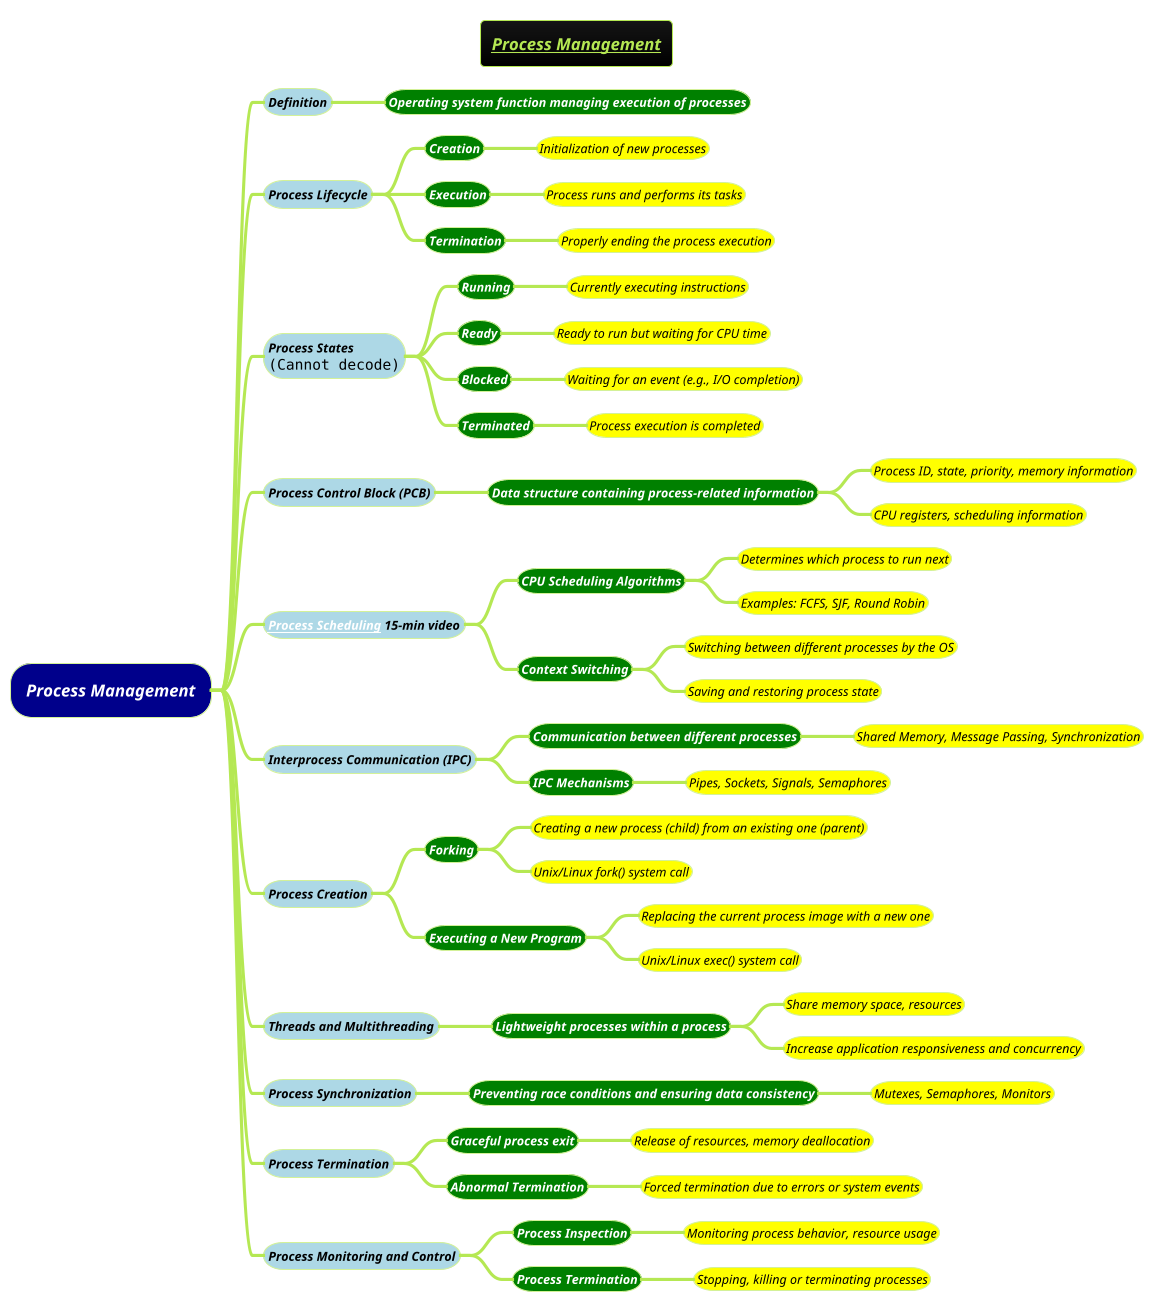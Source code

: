 @startmindmap
title =<i><b><u><size:12>Process Management
!theme hacker

*[#darkblue] <i><color #white>Process Management
**[#lightblue] <i><color #black><size:12>Definition
***[#green] <b><i><color #white><size:12>Operating system function managing execution of processes
**[#lightblue] <i><color #black><size:12>Process Lifecycle
***[#green] <b><i><color #white><size:12>Creation
****[#yellow] <i><color #black><size:12>Initialization of new processes
***[#green] <b><i><color #white><size:12>Execution
****[#yellow] <i><color #black><size:12>Process runs and performs its tasks
***[#green] <b><i><color #white><size:12>Termination
****[#yellow] <i><color #black><size:12>Properly ending the process execution
**[#lightblue] <i><color #black><size:12>Process States\n<img:images/img_2.png{scale=.9}>
***[#green] <b><i><color #white><size:12>Running
****[#yellow] <i><color #black><size:12>Currently executing instructions
***[#green] <b><i><color #white><size:12>Ready
****[#yellow] <i><color #black><size:12>Ready to run but waiting for CPU time
***[#green] <b><i><color #white><size:12>Blocked
****[#yellow] <i><color #black><size:12>Waiting for an event (e.g., I/O completion)
***[#green] <b><i><color #white><size:12>Terminated
****[#yellow] <i><color #black><size:12>Process execution is completed
**[#lightblue] <i><color #black><size:12>Process Control Block (PCB)
***[#green] <b><i><color #white><size:12>Data structure containing process-related information
****[#yellow] <i><color #black><size:12>Process ID, state, priority, memory information
****[#yellow] <i><color #black><size:12>CPU registers, scheduling information
**[#lightblue] <i><color #black><size:12>[[https://www.youtube.com/watch?v=3X93PnKRNUo&list=LL&index=2&ab_channel=CoreDumped Process Scheduling]] 15-min video
***[#green] <b><i><color #white><size:12>CPU Scheduling Algorithms
****[#yellow] <i><color #black><size:12>Determines which process to run next
****[#yellow] <i><color #black><size:12>Examples: FCFS, SJF, Round Robin
***[#green] <b><i><color #white><size:12>Context Switching
****[#yellow] <i><color #black><size:12>Switching between different processes by the OS
****[#yellow] <i><color #black><size:12>Saving and restoring process state
**[#lightblue] <i><color #black><size:12>Interprocess Communication (IPC)
***[#green] <b><i><color #white><size:12>Communication between different processes
****[#yellow] <i><color #black><size:12>Shared Memory, Message Passing, Synchronization
***[#green] <b><i><color #white><size:12>IPC Mechanisms
****[#yellow] <i><color #black><size:12>Pipes, Sockets, Signals, Semaphores
**[#lightblue] <i><color #black><size:12>Process Creation
***[#green] <b><i><color #white><size:12>Forking
****[#yellow] <i><color #black><size:12>Creating a new process (child) from an existing one (parent)
****[#yellow] <i><color #black><size:12>Unix/Linux fork() system call
***[#green] <b><i><color #white><size:12>Executing a New Program
****[#yellow] <i><color #black><size:12>Replacing the current process image with a new one
****[#yellow] <i><color #black><size:12>Unix/Linux exec() system call
**[#lightblue] <i><color #black><size:12>Threads and Multithreading
***[#green] <b><i><color #white><size:12>Lightweight processes within a process
****[#yellow] <i><color #black><size:12>Share memory space, resources
****[#yellow] <i><color #black><size:12>Increase application responsiveness and concurrency
**[#lightblue] <i><color #black><size:12>Process Synchronization
***[#green] <b><i><color #white><size:12>Preventing race conditions and ensuring data consistency
****[#yellow] <i><color #black><size:12>Mutexes, Semaphores, Monitors
**[#lightblue] <i><color #black><size:12>Process Termination
***[#green] <b><i><color #white><size:12>Graceful process exit
****[#yellow] <i><color #black><size:12>Release of resources, memory deallocation
***[#green] <b><i><color #white><size:12>Abnormal Termination
****[#yellow] <i><color #black><size:12>Forced termination due to errors or system events
**[#lightblue] <i><color #black><size:12>Process Monitoring and Control
***[#green] <b><i><color #white><size:12>Process Inspection
****[#yellow] <i><color #black><size:12>Monitoring process behavior, resource usage
***[#green] <b><i><color #white><size:12>Process Termination
****[#yellow] <i><color #black><size:12>Stopping, killing or terminating processes
@endmindmap
